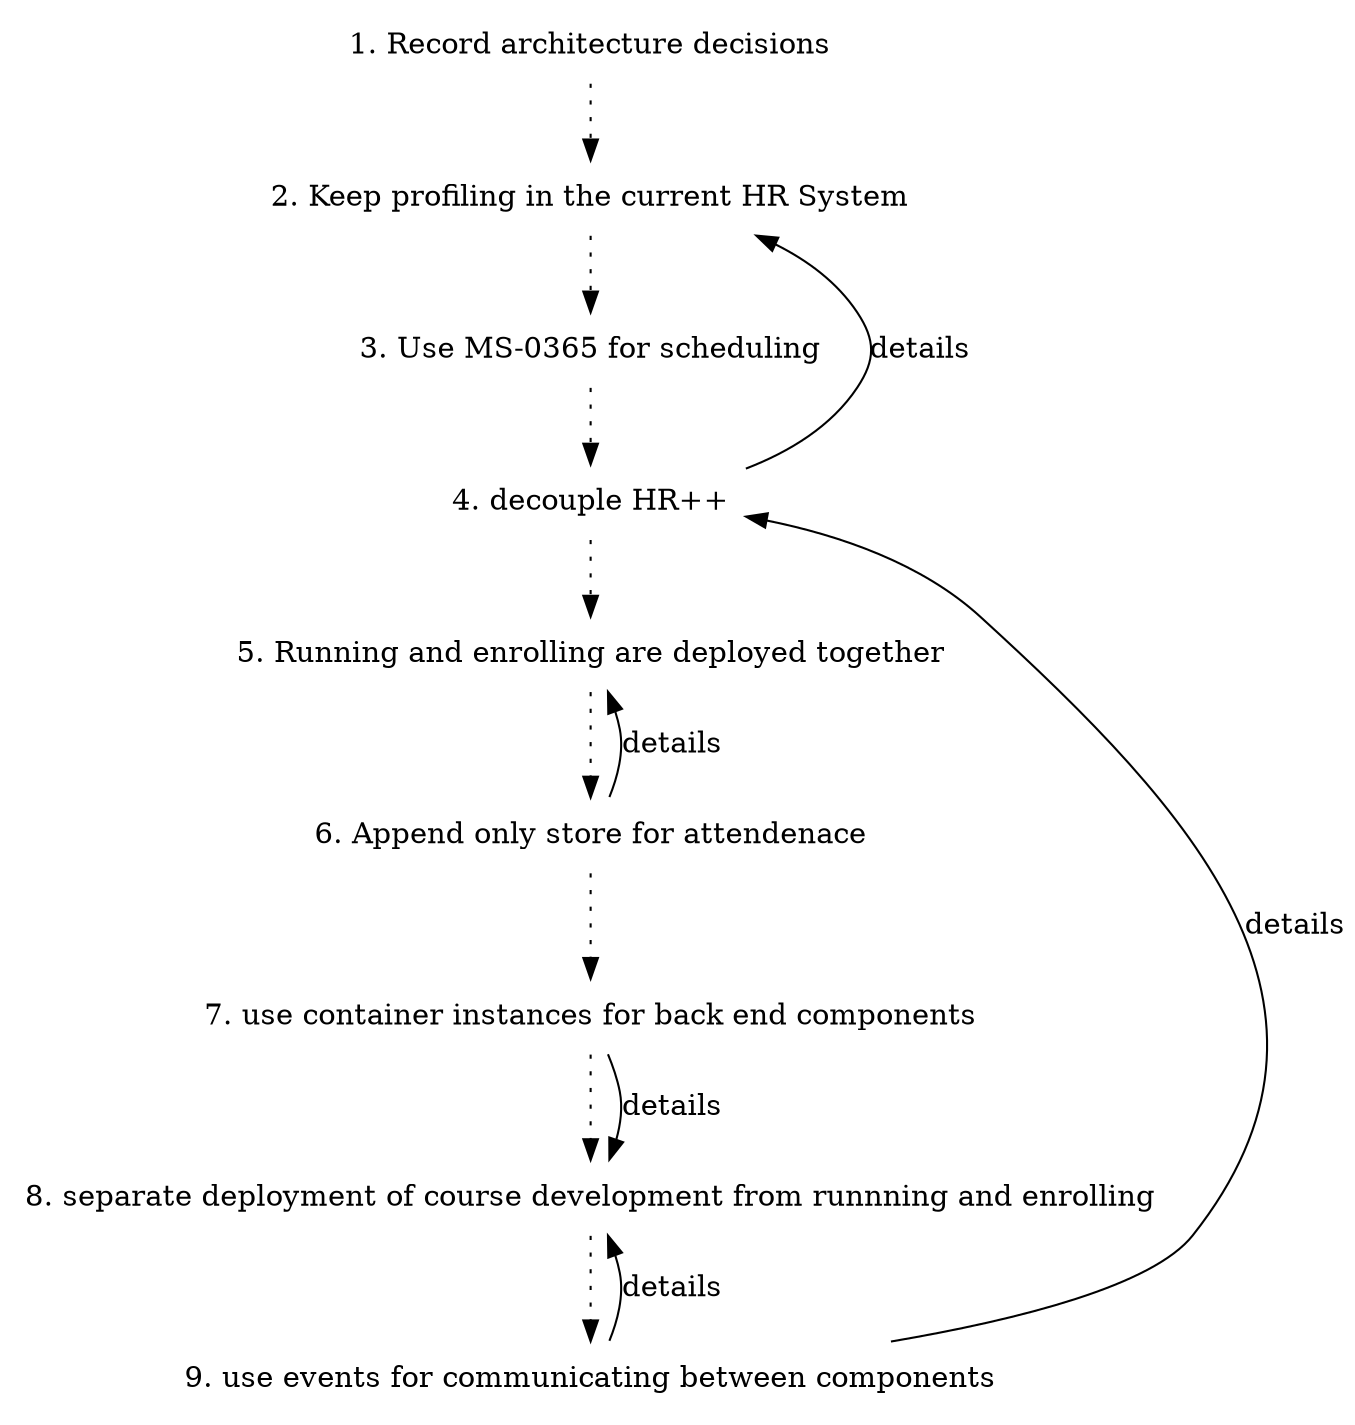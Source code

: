 digraph {
  node [shape=plaintext];
  subgraph {
    _1 [label="1. Record architecture decisions"; URL="0001-record-architecture-decisions.html"];
    _2 [label="2. Keep profiling in the current HR System"; URL="0002-keep-profiling-in-the-current-hr-system.html"];
    _1 -> _2 [style="dotted", weight=1];
    _3 [label="3. Use MS-0365 for scheduling"; URL="0003-use-ms-0365-for-scheduling.html"];
    _2 -> _3 [style="dotted", weight=1];
    _4 [label="4. decouple HR++"; URL="0004-decouple-hr.html"];
    _3 -> _4 [style="dotted", weight=1];
    _5 [label="5. Running and enrolling are deployed together"; URL="0005-running-and-enrolling-are-deployed-together.html"];
    _4 -> _5 [style="dotted", weight=1];
    _6 [label="6. Append only store for attendenace"; URL="0006-append-only-store-for-attendenace.html"];
    _5 -> _6 [style="dotted", weight=1];
    _7 [label="7. use container instances for back end components"; URL="0007-use-container-instances-for-back-end-components.html"];
    _6 -> _7 [style="dotted", weight=1];
    _8 [label="8. separate deployment of course development from runnning and enrolling"; URL="0008-separate-course-development-from-runnning-and-enrolling.html"];
    _7 -> _8 [style="dotted", weight=1];
    _9 [label="9. use events for communicating between components"; URL="0009-use-events-for-communicating-between-components.html"];
    _8 -> _9 [style="dotted", weight=1];
  }
  _4 -> _2 [label="details", weight=0]
  _6 -> _5 [label="details", weight=0]
  _7 -> _8 [label="details", weight=0]
  _9 -> _8 [label="details", weight=0]
  _9 -> _4 [label="details", weight=0]
}
